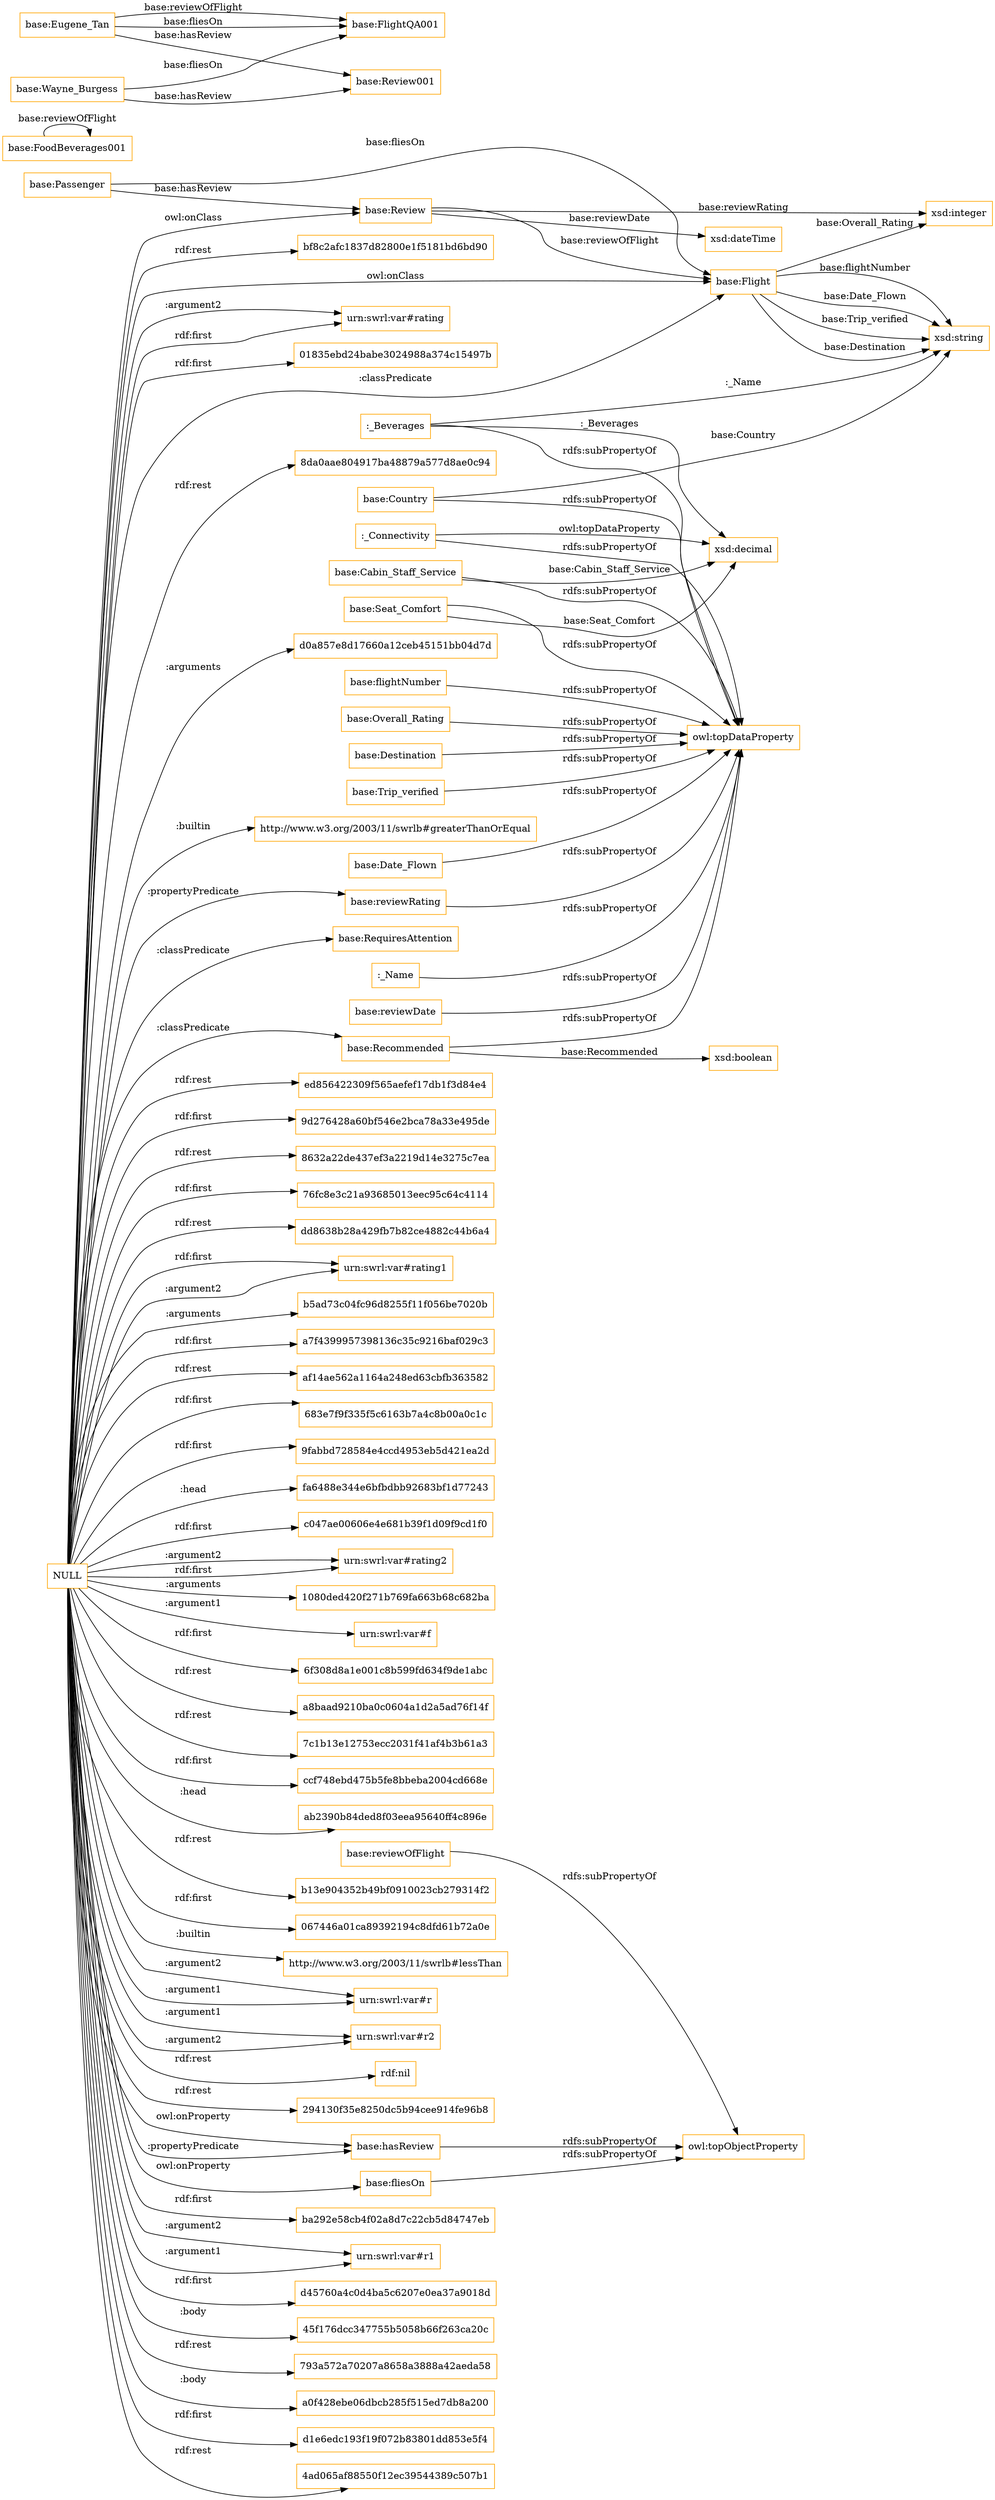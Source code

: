 digraph ar2dtool_diagram { 
rankdir=LR;
size="1501"
node [shape = rectangle, color="orange"]; "base:RequiresAttention" "base:Passenger" "base:Date_Flown" "base:Cabin_Staff_Service" "base:Country" "base:Seat_Comfort" ":_Connectivity" "base:Review" "base:Overall_Rating" "base:Destination" "base:Recommended" "base:Trip_verified" "base:Flight" ":_Beverages" ; /*classes style*/
	"NULL" -> "8632a22de437ef3a2219d14e3275c7ea" [ label = "rdf:rest" ];
	"NULL" -> "76fc8e3c21a93685013eec95c64c4114" [ label = "rdf:first" ];
	"NULL" -> "dd8638b28a429fb7b82ce4882c44b6a4" [ label = "rdf:rest" ];
	"NULL" -> "urn:swrl:var#rating1" [ label = "rdf:first" ];
	"NULL" -> "b5ad73c04fc96d8255f11f056be7020b" [ label = ":arguments" ];
	"NULL" -> "a7f4399957398136c35c9216baf029c3" [ label = "rdf:first" ];
	"NULL" -> "af14ae562a1164a248ed63cbfb363582" [ label = "rdf:rest" ];
	"NULL" -> "683e7f9f335f5c6163b7a4c8b00a0c1c" [ label = "rdf:first" ];
	"NULL" -> "9fabbd728584e4ccd4953eb5d421ea2d" [ label = "rdf:first" ];
	"NULL" -> "fa6488e344e6bfbdbb92683bf1d77243" [ label = ":head" ];
	"NULL" -> "base:reviewRating" [ label = ":propertyPredicate" ];
	"NULL" -> "c047ae00606e4e681b39f1d09f9cd1f0" [ label = "rdf:first" ];
	"NULL" -> "1080ded420f271b769fa663b68c682ba" [ label = ":arguments" ];
	"NULL" -> "urn:swrl:var#f" [ label = ":argument1" ];
	"NULL" -> "6f308d8a1e001c8b599fd634f9de1abc" [ label = "rdf:first" ];
	"NULL" -> "a8baad9210ba0c0604a1d2a5ad76f14f" [ label = "rdf:rest" ];
	"NULL" -> "7c1b13e12753ecc2031f41af4b3b61a3" [ label = "rdf:rest" ];
	"NULL" -> "ccf748ebd475b5fe8bbeba2004cd668e" [ label = "rdf:first" ];
	"NULL" -> "ab2390b84ded8f03eea95640ff4c896e" [ label = ":head" ];
	"NULL" -> "b13e904352b49bf0910023cb279314f2" [ label = "rdf:rest" ];
	"NULL" -> "067446a01ca89392194c8dfd61b72a0e" [ label = "rdf:first" ];
	"NULL" -> "base:RequiresAttention" [ label = ":classPredicate" ];
	"NULL" -> "http://www.w3.org/2003/11/swrlb#lessThan" [ label = ":builtin" ];
	"NULL" -> "urn:swrl:var#r" [ label = ":argument2" ];
	"NULL" -> "urn:swrl:var#r2" [ label = ":argument1" ];
	"NULL" -> "rdf:nil" [ label = "rdf:rest" ];
	"NULL" -> "294130f35e8250dc5b94cee914fe96b8" [ label = "rdf:rest" ];
	"NULL" -> "base:Review" [ label = "owl:onClass" ];
	"NULL" -> "base:hasReview" [ label = "owl:onProperty" ];
	"NULL" -> "ba292e58cb4f02a8d7c22cb5d84747eb" [ label = "rdf:first" ];
	"NULL" -> "base:fliesOn" [ label = "owl:onProperty" ];
	"NULL" -> "urn:swrl:var#r1" [ label = ":argument2" ];
	"NULL" -> "urn:swrl:var#rating1" [ label = ":argument2" ];
	"NULL" -> "d45760a4c0d4ba5c6207e0ea37a9018d" [ label = "rdf:first" ];
	"NULL" -> "45f176dcc347755b5058b66f263ca20c" [ label = ":body" ];
	"NULL" -> "793a572a70207a8658a3888a42aeda58" [ label = "rdf:rest" ];
	"NULL" -> "a0f428ebe06dbcb285f515ed7db8a200" [ label = ":body" ];
	"NULL" -> "d1e6edc193f19f072b83801dd853e5f4" [ label = "rdf:first" ];
	"NULL" -> "4ad065af88550f12ec39544389c507b1" [ label = "rdf:rest" ];
	"NULL" -> "base:Recommended" [ label = ":classPredicate" ];
	"NULL" -> "base:Flight" [ label = "owl:onClass" ];
	"NULL" -> "urn:swrl:var#rating2" [ label = "rdf:first" ];
	"NULL" -> "bf8c2afc1837d82800e1f5181bd6bd90" [ label = "rdf:rest" ];
	"NULL" -> "urn:swrl:var#r1" [ label = ":argument1" ];
	"NULL" -> "urn:swrl:var#rating" [ label = "rdf:first" ];
	"NULL" -> "urn:swrl:var#rating2" [ label = ":argument2" ];
	"NULL" -> "base:hasReview" [ label = ":propertyPredicate" ];
	"NULL" -> "01835ebd24babe3024988a374c15497b" [ label = "rdf:first" ];
	"NULL" -> "8da0aae804917ba48879a577d8ae0c94" [ label = "rdf:rest" ];
	"NULL" -> "d0a857e8d17660a12ceb45151bb04d7d" [ label = ":arguments" ];
	"NULL" -> "http://www.w3.org/2003/11/swrlb#greaterThanOrEqual" [ label = ":builtin" ];
	"NULL" -> "ed856422309f565aefef17db1f3d84e4" [ label = "rdf:rest" ];
	"NULL" -> "urn:swrl:var#rating" [ label = ":argument2" ];
	"NULL" -> "base:Flight" [ label = ":classPredicate" ];
	"NULL" -> "9d276428a60bf546e2bca78a33e495de" [ label = "rdf:first" ];
	"NULL" -> "urn:swrl:var#r2" [ label = ":argument2" ];
	"NULL" -> "urn:swrl:var#r" [ label = ":argument1" ];
	"base:Date_Flown" -> "owl:topDataProperty" [ label = "rdfs:subPropertyOf" ];
	"base:Destination" -> "owl:topDataProperty" [ label = "rdfs:subPropertyOf" ];
	"base:hasReview" -> "owl:topObjectProperty" [ label = "rdfs:subPropertyOf" ];
	"base:Seat_Comfort" -> "owl:topDataProperty" [ label = "rdfs:subPropertyOf" ];
	"base:FoodBeverages001" -> "base:FoodBeverages001" [ label = "base:reviewOfFlight" ];
	"base:Trip_verified" -> "owl:topDataProperty" [ label = "rdfs:subPropertyOf" ];
	":_Name" -> "owl:topDataProperty" [ label = "rdfs:subPropertyOf" ];
	"base:reviewOfFlight" -> "owl:topObjectProperty" [ label = "rdfs:subPropertyOf" ];
	":_Connectivity" -> "owl:topDataProperty" [ label = "rdfs:subPropertyOf" ];
	"base:Recommended" -> "owl:topDataProperty" [ label = "rdfs:subPropertyOf" ];
	"base:fliesOn" -> "owl:topObjectProperty" [ label = "rdfs:subPropertyOf" ];
	"base:Country" -> "owl:topDataProperty" [ label = "rdfs:subPropertyOf" ];
	":_Beverages" -> "owl:topDataProperty" [ label = "rdfs:subPropertyOf" ];
	"base:reviewDate" -> "owl:topDataProperty" [ label = "rdfs:subPropertyOf" ];
	"base:reviewRating" -> "owl:topDataProperty" [ label = "rdfs:subPropertyOf" ];
	"base:Wayne_Burgess" -> "base:Review001" [ label = "base:hasReview" ];
	"base:Wayne_Burgess" -> "base:FlightQA001" [ label = "base:fliesOn" ];
	"base:flightNumber" -> "owl:topDataProperty" [ label = "rdfs:subPropertyOf" ];
	"base:Eugene_Tan" -> "base:FlightQA001" [ label = "base:reviewOfFlight" ];
	"base:Eugene_Tan" -> "base:FlightQA001" [ label = "base:fliesOn" ];
	"base:Eugene_Tan" -> "base:Review001" [ label = "base:hasReview" ];
	"base:Overall_Rating" -> "owl:topDataProperty" [ label = "rdfs:subPropertyOf" ];
	"base:Cabin_Staff_Service" -> "owl:topDataProperty" [ label = "rdfs:subPropertyOf" ];
	"base:Flight" -> "xsd:string" [ label = "base:Trip_verified" ];
	"base:Flight" -> "xsd:string" [ label = "base:Destination" ];
	"base:Flight" -> "xsd:integer" [ label = "base:Overall_Rating" ];
	"base:Seat_Comfort" -> "xsd:decimal" [ label = "base:Seat_Comfort" ];
	"base:Country" -> "xsd:string" [ label = "base:Country" ];
	"base:Review" -> "xsd:integer" [ label = "base:reviewRating" ];
	"base:Flight" -> "xsd:string" [ label = "base:flightNumber" ];
	"base:Passenger" -> "base:Review" [ label = "base:hasReview" ];
	"base:Cabin_Staff_Service" -> "xsd:decimal" [ label = "base:Cabin_Staff_Service" ];
	"base:Review" -> "xsd:dateTime" [ label = "base:reviewDate" ];
	"base:Flight" -> "xsd:string" [ label = "base:Date_Flown" ];
	":_Connectivity" -> "xsd:decimal" [ label = "owl:topDataProperty" ];
	"base:Review" -> "base:Flight" [ label = "base:reviewOfFlight" ];
	"base:Recommended" -> "xsd:boolean" [ label = "base:Recommended" ];
	":_Beverages" -> "xsd:decimal" [ label = ":_Beverages" ];
	":_Beverages" -> "xsd:string" [ label = ":_Name" ];
	"base:Passenger" -> "base:Flight" [ label = "base:fliesOn" ];

}
